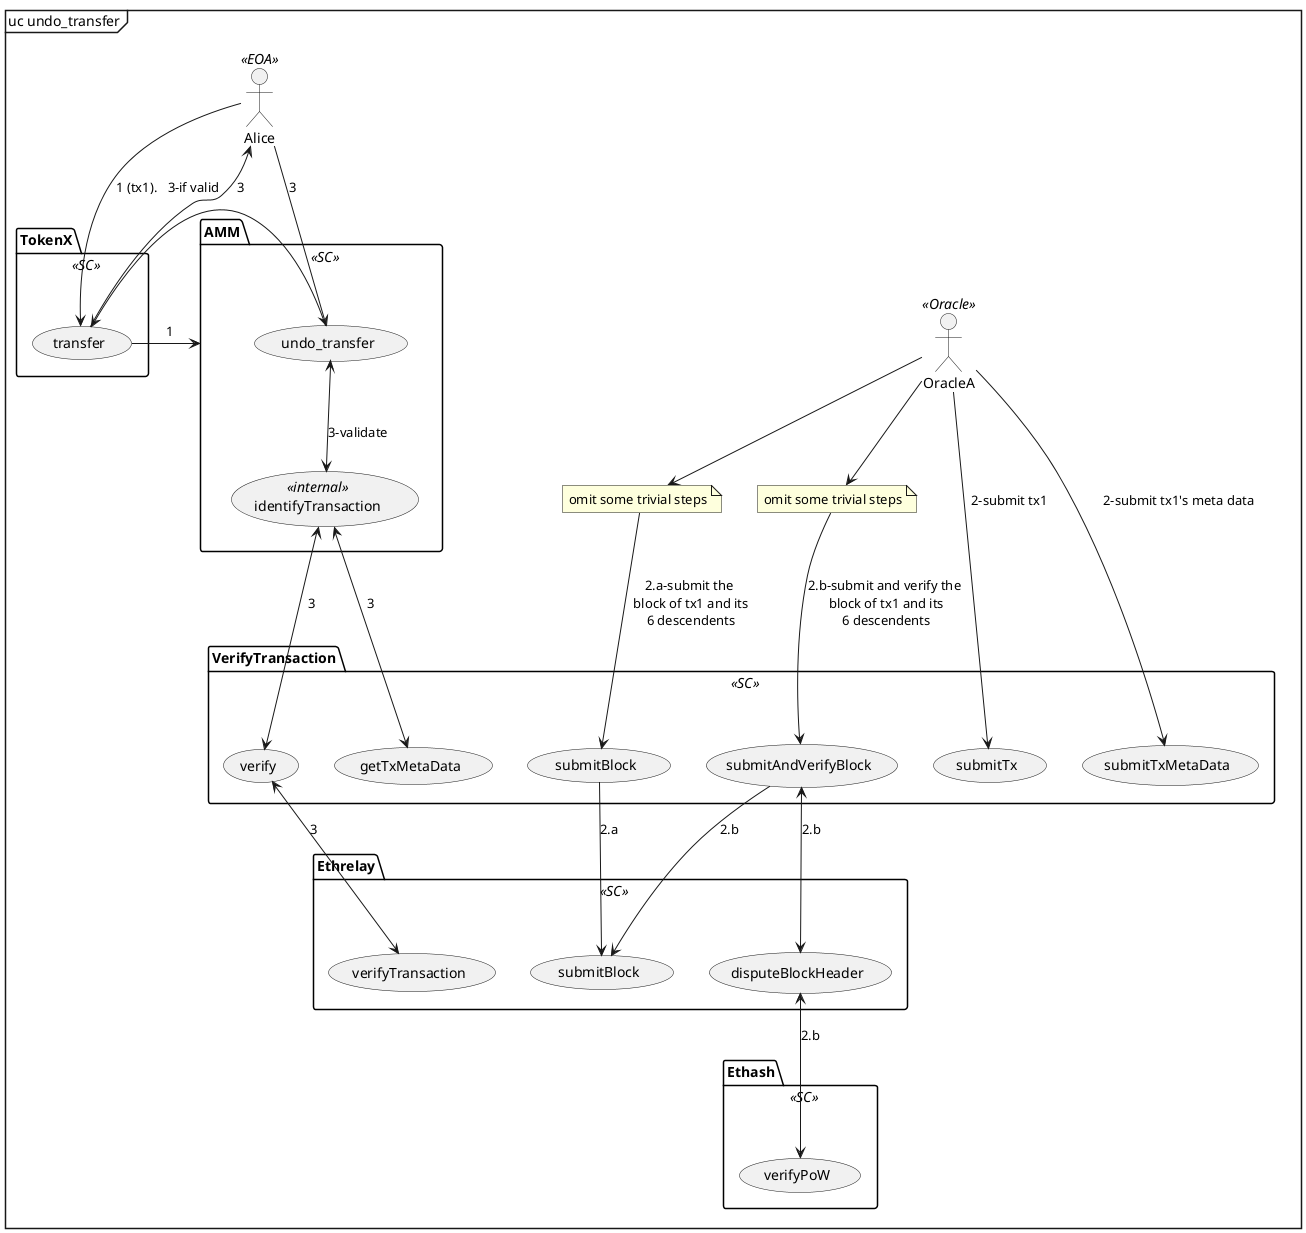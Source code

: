 @startuml usecase2
mainframe uc undo_transfer

:Alice: as al <<EOA>>
:OracleA: as oc <<Oracle>>

package TokenX as tx <<SC>> {
    usecase "transfer" as tfx
}

package AMM as am <<SC>> {
    usecase "undo_transfer" as udt
    usecase "identifyTransaction" as it <<internal>>
}
package VerifyTransaction as vt <<SC>> {
    usecase "verify" as vf
    usecase "submitBlock" as sb
    usecase "submitAndVerifyBlock" as sbv
    usecase "submitTx" as st
    usecase "submitTxMetaData" as stm
    usecase "getTxMetaData" as gtm
}

package Ethrelay as er <<SC>> {
    usecase "verifyTransaction" as evt
    usecase "submitBlock" as esb
    usecase "disputeBlockHeader" as dbh
}

package Ethash as eh <<SC>> {
    usecase "verifyPoW" as vp
}

note "omit some trivial steps" as n1
note "omit some trivial steps" as n2

al --> tfx : 1 (tx1).
tfx --> am : 1

oc --> n1
n1 --> sb : 2.a-submit the\n block of tx1 and its\n 6 descendents
sb --> esb : 2.a
oc --> n2
n2 --> sbv : 2.b-submit and verify the\n block of tx1 and its\n 6 descendents
sbv --> esb : 2.b
sbv <--> dbh : 2.b
dbh <--> vp : 2.b
oc --> st : 2-submit tx1
oc --> stm : 2-submit tx1's meta data


al --> udt : 3
udt <--> it : 3-validate
it <--> vf : 3
it <--> gtm : 3
udt --> tfx : 3-if valid
tfx --> al : 3
vf <--> evt : 3


@enduml